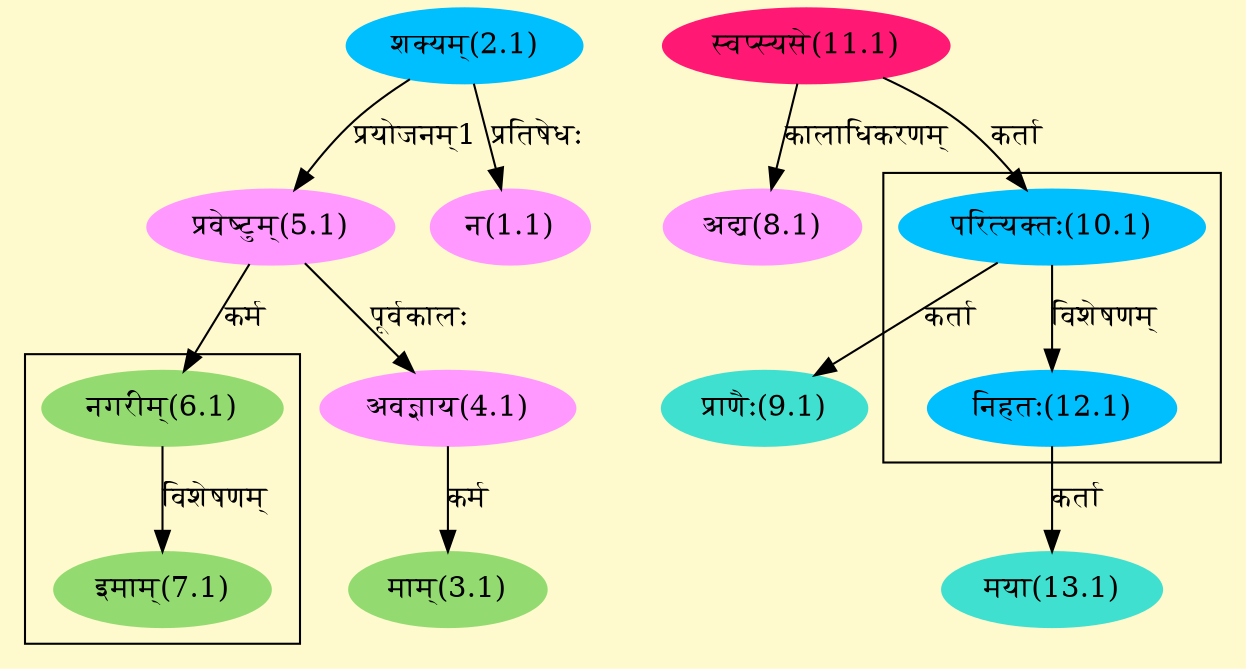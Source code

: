 digraph G{
rankdir=BT;
 compound=true;
 bgcolor="lemonchiffon1";

subgraph cluster_1{
Node7_1 [style=filled, color="#93DB70" label = "इमाम्(7.1)"]
Node6_1 [style=filled, color="#93DB70" label = "नगरीम्(6.1)"]

}

subgraph cluster_2{
Node12_1 [style=filled, color="#00BFFF" label = "निहतः(12.1)"]
Node10_1 [style=filled, color="#00BFFF" label = "परित्यक्तः(10.1)"]

}
Node1_1 [style=filled, color="#FF99FF" label = "न(1.1)"]
Node2_1 [style=filled, color="#00BFFF" label = "शक्यम्(2.1)"]
Node3_1 [style=filled, color="#93DB70" label = "माम्(3.1)"]
Node4_1 [style=filled, color="#FF99FF" label = "अवज्ञाय(4.1)"]
Node5_1 [style=filled, color="#FF99FF" label = "प्रवेष्टुम्(5.1)"]
Node6_1 [style=filled, color="#93DB70" label = "नगरीम्(6.1)"]
Node8_1 [style=filled, color="#FF99FF" label = "अद्य(8.1)"]
Node11_1 [style=filled, color="#FF1975" label = "स्वप्स्यसे(11.1)"]
Node9_1 [style=filled, color="#40E0D0" label = "प्राणैः(9.1)"]
Node10_1 [style=filled, color="#00BFFF" label = "परित्यक्तः(10.1)"]
Node [style=filled, color="" label = "()"]
Node13_1 [style=filled, color="#40E0D0" label = "मया(13.1)"]
Node12_1 [style=filled, color="#00BFFF" label = "निहतः(12.1)"]
/* Start of Relations section */

Node1_1 -> Node2_1 [  label="प्रतिषेधः"  dir="back" ]
Node3_1 -> Node4_1 [  label="कर्म"  dir="back" ]
Node4_1 -> Node5_1 [  label="पूर्वकालः"  dir="back" ]
Node5_1 -> Node2_1 [  label="प्रयोजनम्1"  dir="back" ]
Node6_1 -> Node5_1 [  label="कर्म"  dir="back" ]
Node7_1 -> Node6_1 [  label="विशेषणम्"  dir="back" ]
Node8_1 -> Node11_1 [  label="कालाधिकरणम्"  dir="back" ]
Node9_1 -> Node10_1 [  label="कर्ता"  dir="back" ]
Node10_1 -> Node11_1 [  label="कर्ता"  dir="back" ]
Node12_1 -> Node10_1 [  label="विशेषणम्"  dir="back" ]
Node13_1 -> Node12_1 [  label="कर्ता"  dir="back" ]
}
